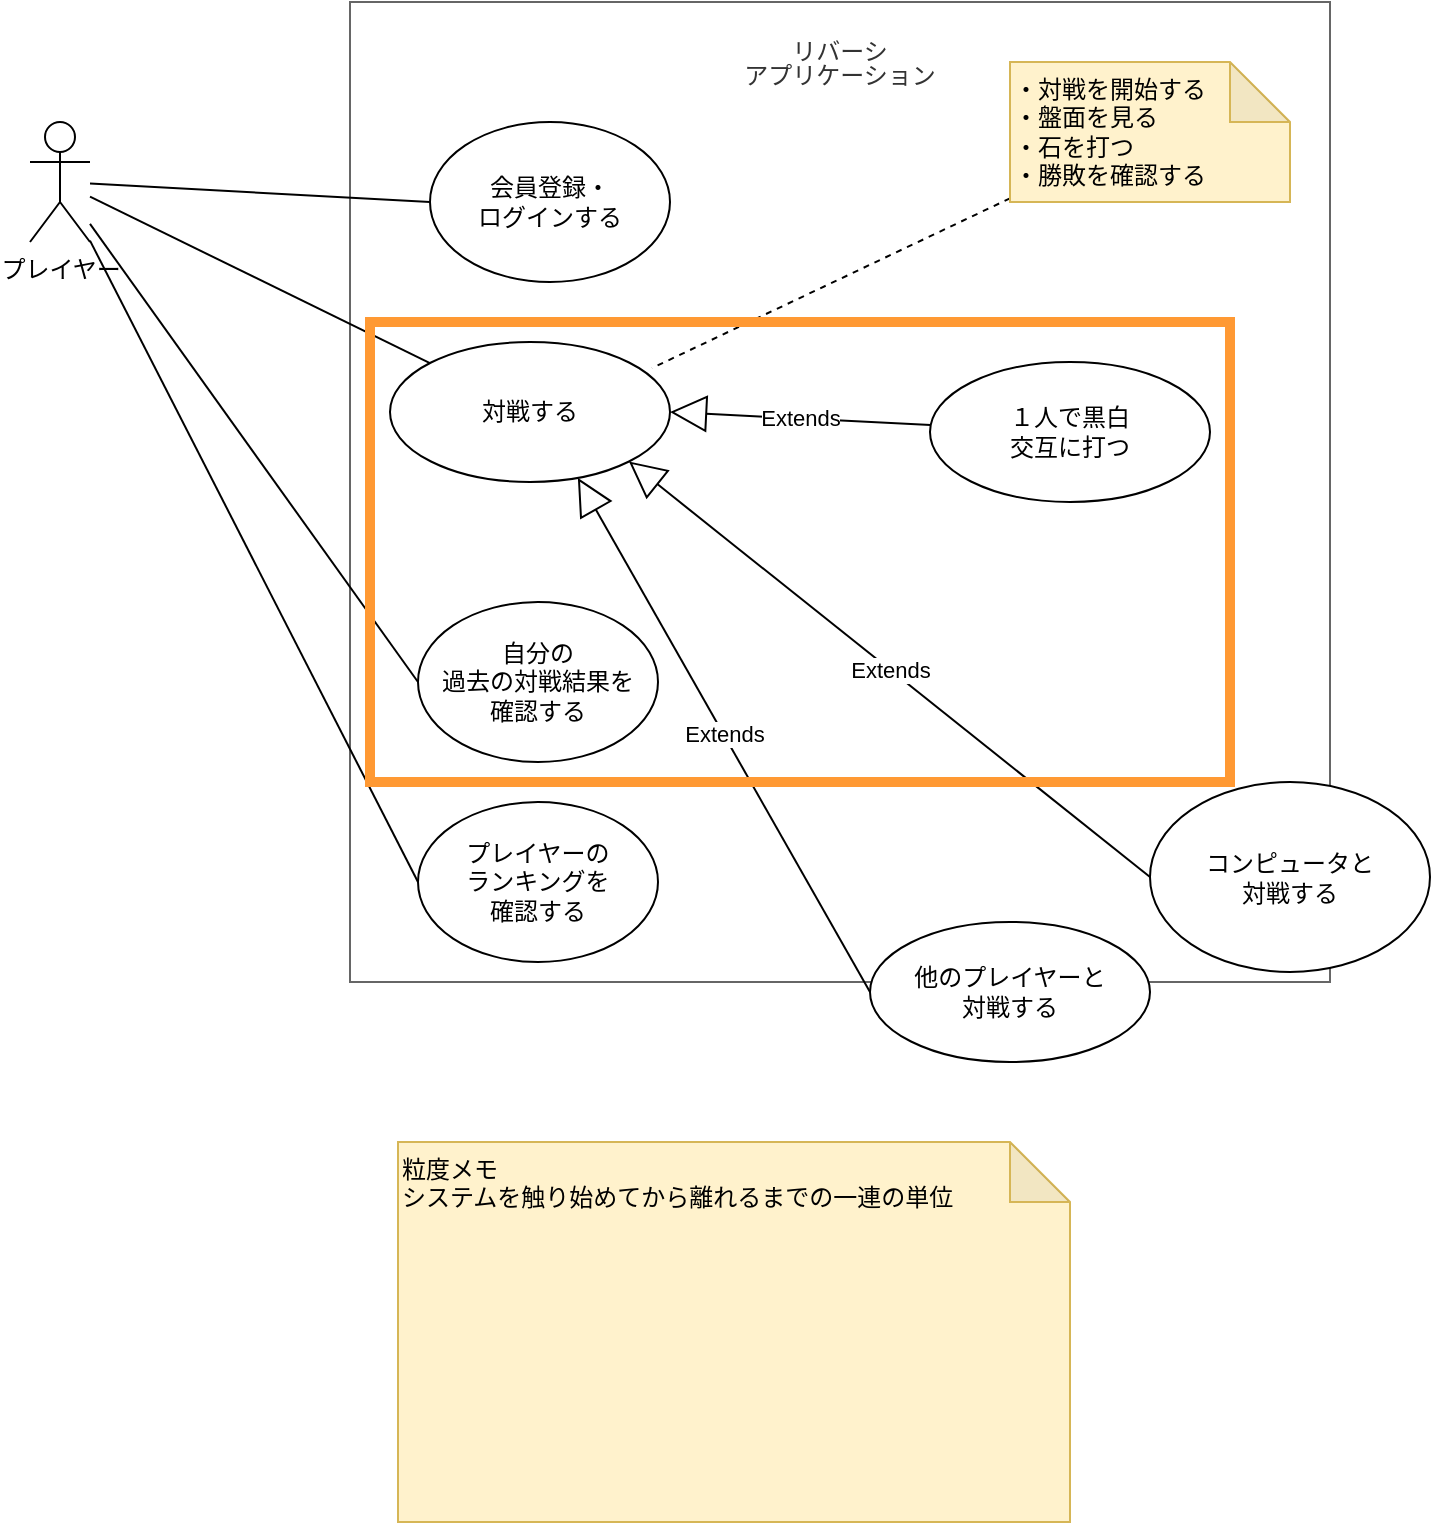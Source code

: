 <mxfile>
    <diagram id="X6EhzCIWPN0Z822V2Y1D" name="ページ1">
        <mxGraphModel dx="711" dy="1098" grid="1" gridSize="10" guides="1" tooltips="1" connect="1" arrows="1" fold="1" page="1" pageScale="1" pageWidth="827" pageHeight="1169" math="0" shadow="0">
            <root>
                <mxCell id="0"/>
                <mxCell id="1" parent="0"/>
                <mxCell id="2" value="&lt;p style=&quot;line-height: 100%;&quot;&gt;リバーシ&lt;br&gt;アプリケーション&lt;/p&gt;" style="whiteSpace=wrap;html=1;aspect=fixed;align=center;verticalAlign=top;fillColor=none;fontColor=#333333;strokeColor=#666666;" parent="1" vertex="1">
                    <mxGeometry x="230" y="70" width="490" height="490" as="geometry"/>
                </mxCell>
                <mxCell id="8" style="edgeStyle=none;html=1;endArrow=none;endFill=0;" parent="1" source="3" target="6" edge="1">
                    <mxGeometry relative="1" as="geometry"/>
                </mxCell>
                <mxCell id="14" style="edgeStyle=none;html=1;entryX=0;entryY=0.5;entryDx=0;entryDy=0;endArrow=none;endFill=0;" parent="1" source="3" target="13" edge="1">
                    <mxGeometry relative="1" as="geometry"/>
                </mxCell>
                <mxCell id="15" style="edgeStyle=none;html=1;entryX=0;entryY=0.5;entryDx=0;entryDy=0;endArrow=none;endFill=0;" parent="1" source="3" target="12" edge="1">
                    <mxGeometry relative="1" as="geometry"/>
                </mxCell>
                <mxCell id="25" style="edgeStyle=none;html=1;entryX=0;entryY=0.5;entryDx=0;entryDy=0;endArrow=none;endFill=0;" parent="1" source="3" target="24" edge="1">
                    <mxGeometry relative="1" as="geometry"/>
                </mxCell>
                <mxCell id="3" value="プレイヤー" style="shape=umlActor;verticalLabelPosition=bottom;verticalAlign=top;html=1;outlineConnect=0;fillColor=none;" parent="1" vertex="1">
                    <mxGeometry x="70" y="130" width="30" height="60" as="geometry"/>
                </mxCell>
                <mxCell id="5" value="粒度メモ&lt;br&gt;システムを触り始めてから離れるまでの一連の単位" style="shape=note;whiteSpace=wrap;html=1;backgroundOutline=1;darkOpacity=0.05;fillColor=#fff2cc;align=left;strokeColor=#d6b656;verticalAlign=top;" parent="1" vertex="1">
                    <mxGeometry x="254" y="640" width="336" height="190" as="geometry"/>
                </mxCell>
                <mxCell id="6" value="対戦する" style="ellipse;whiteSpace=wrap;html=1;fillColor=default;" parent="1" vertex="1">
                    <mxGeometry x="250" y="240" width="140" height="70" as="geometry"/>
                </mxCell>
                <mxCell id="10" style="edgeStyle=none;html=1;entryX=0.936;entryY=0.186;entryDx=0;entryDy=0;entryPerimeter=0;dashed=1;endArrow=none;endFill=0;" parent="1" source="9" target="6" edge="1">
                    <mxGeometry relative="1" as="geometry"/>
                </mxCell>
                <mxCell id="9" value="・対戦を開始する&lt;br&gt;・盤面を見る&lt;br&gt;・石を打つ&lt;br&gt;・勝敗を確認する" style="shape=note;whiteSpace=wrap;html=1;backgroundOutline=1;darkOpacity=0.05;fillColor=#fff2cc;align=left;strokeColor=#d6b656;verticalAlign=top;" parent="1" vertex="1">
                    <mxGeometry x="560" y="100" width="140" height="70" as="geometry"/>
                </mxCell>
                <mxCell id="12" value="自分の&lt;br&gt;過去の対戦結果を&lt;br&gt;確認する" style="ellipse;whiteSpace=wrap;html=1;fillColor=default;" parent="1" vertex="1">
                    <mxGeometry x="264" y="370" width="120" height="80" as="geometry"/>
                </mxCell>
                <mxCell id="13" value="会員登録・&lt;br&gt;ログインする" style="ellipse;whiteSpace=wrap;html=1;fillColor=default;" parent="1" vertex="1">
                    <mxGeometry x="270" y="130" width="120" height="80" as="geometry"/>
                </mxCell>
                <mxCell id="16" value="１人で黒白&lt;br&gt;交互に打つ" style="ellipse;whiteSpace=wrap;html=1;fillColor=default;" parent="1" vertex="1">
                    <mxGeometry x="520" y="250" width="140" height="70" as="geometry"/>
                </mxCell>
                <mxCell id="17" value="コンピュータと&lt;br&gt;対戦する" style="ellipse;whiteSpace=wrap;html=1;fillColor=default;" parent="1" vertex="1">
                    <mxGeometry x="630" y="460" width="140" height="95" as="geometry"/>
                </mxCell>
                <mxCell id="18" value="他のプレイヤーと&lt;br&gt;対戦する" style="ellipse;whiteSpace=wrap;html=1;fillColor=default;" parent="1" vertex="1">
                    <mxGeometry x="490" y="530" width="140" height="70" as="geometry"/>
                </mxCell>
                <mxCell id="21" value="Extends" style="endArrow=block;endSize=16;endFill=0;html=1;entryX=1;entryY=0.5;entryDx=0;entryDy=0;" parent="1" source="16" target="6" edge="1">
                    <mxGeometry width="160" relative="1" as="geometry">
                        <mxPoint x="330" y="480" as="sourcePoint"/>
                        <mxPoint x="490" y="480" as="targetPoint"/>
                    </mxGeometry>
                </mxCell>
                <mxCell id="22" value="Extends" style="endArrow=block;endSize=16;endFill=0;html=1;entryX=1;entryY=1;entryDx=0;entryDy=0;exitX=0;exitY=0.5;exitDx=0;exitDy=0;" parent="1" source="17" target="6" edge="1">
                    <mxGeometry width="160" relative="1" as="geometry">
                        <mxPoint x="580" y="315" as="sourcePoint"/>
                        <mxPoint x="404" y="315" as="targetPoint"/>
                    </mxGeometry>
                </mxCell>
                <mxCell id="23" value="Extends" style="endArrow=block;endSize=16;endFill=0;html=1;entryX=0.671;entryY=0.971;entryDx=0;entryDy=0;exitX=0;exitY=0.5;exitDx=0;exitDy=0;entryPerimeter=0;" parent="1" source="18" target="6" edge="1">
                    <mxGeometry width="160" relative="1" as="geometry">
                        <mxPoint x="620" y="395" as="sourcePoint"/>
                        <mxPoint x="414" y="325" as="targetPoint"/>
                    </mxGeometry>
                </mxCell>
                <mxCell id="24" value="プレイヤーの&lt;br&gt;ランキングを&lt;br&gt;確認する" style="ellipse;whiteSpace=wrap;html=1;fillColor=default;" parent="1" vertex="1">
                    <mxGeometry x="264" y="470" width="120" height="80" as="geometry"/>
                </mxCell>
                <mxCell id="26" value="" style="rounded=0;whiteSpace=wrap;html=1;fillColor=none;strokeWidth=5;strokeColor=#FF9933;" parent="1" vertex="1">
                    <mxGeometry x="240" y="230" width="430" height="230" as="geometry"/>
                </mxCell>
            </root>
        </mxGraphModel>
    </diagram>
</mxfile>